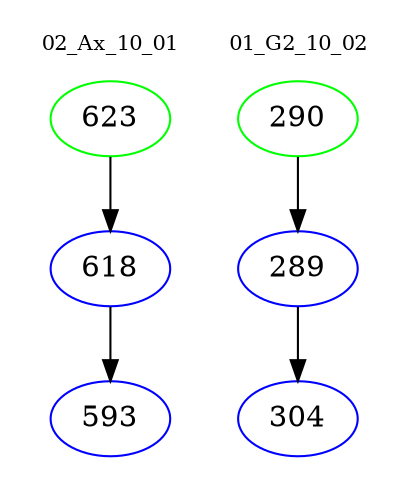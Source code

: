 digraph{
subgraph cluster_0 {
color = white
label = "02_Ax_10_01";
fontsize=10;
T0_623 [label="623", color="green"]
T0_623 -> T0_618 [color="black"]
T0_618 [label="618", color="blue"]
T0_618 -> T0_593 [color="black"]
T0_593 [label="593", color="blue"]
}
subgraph cluster_1 {
color = white
label = "01_G2_10_02";
fontsize=10;
T1_290 [label="290", color="green"]
T1_290 -> T1_289 [color="black"]
T1_289 [label="289", color="blue"]
T1_289 -> T1_304 [color="black"]
T1_304 [label="304", color="blue"]
}
}
